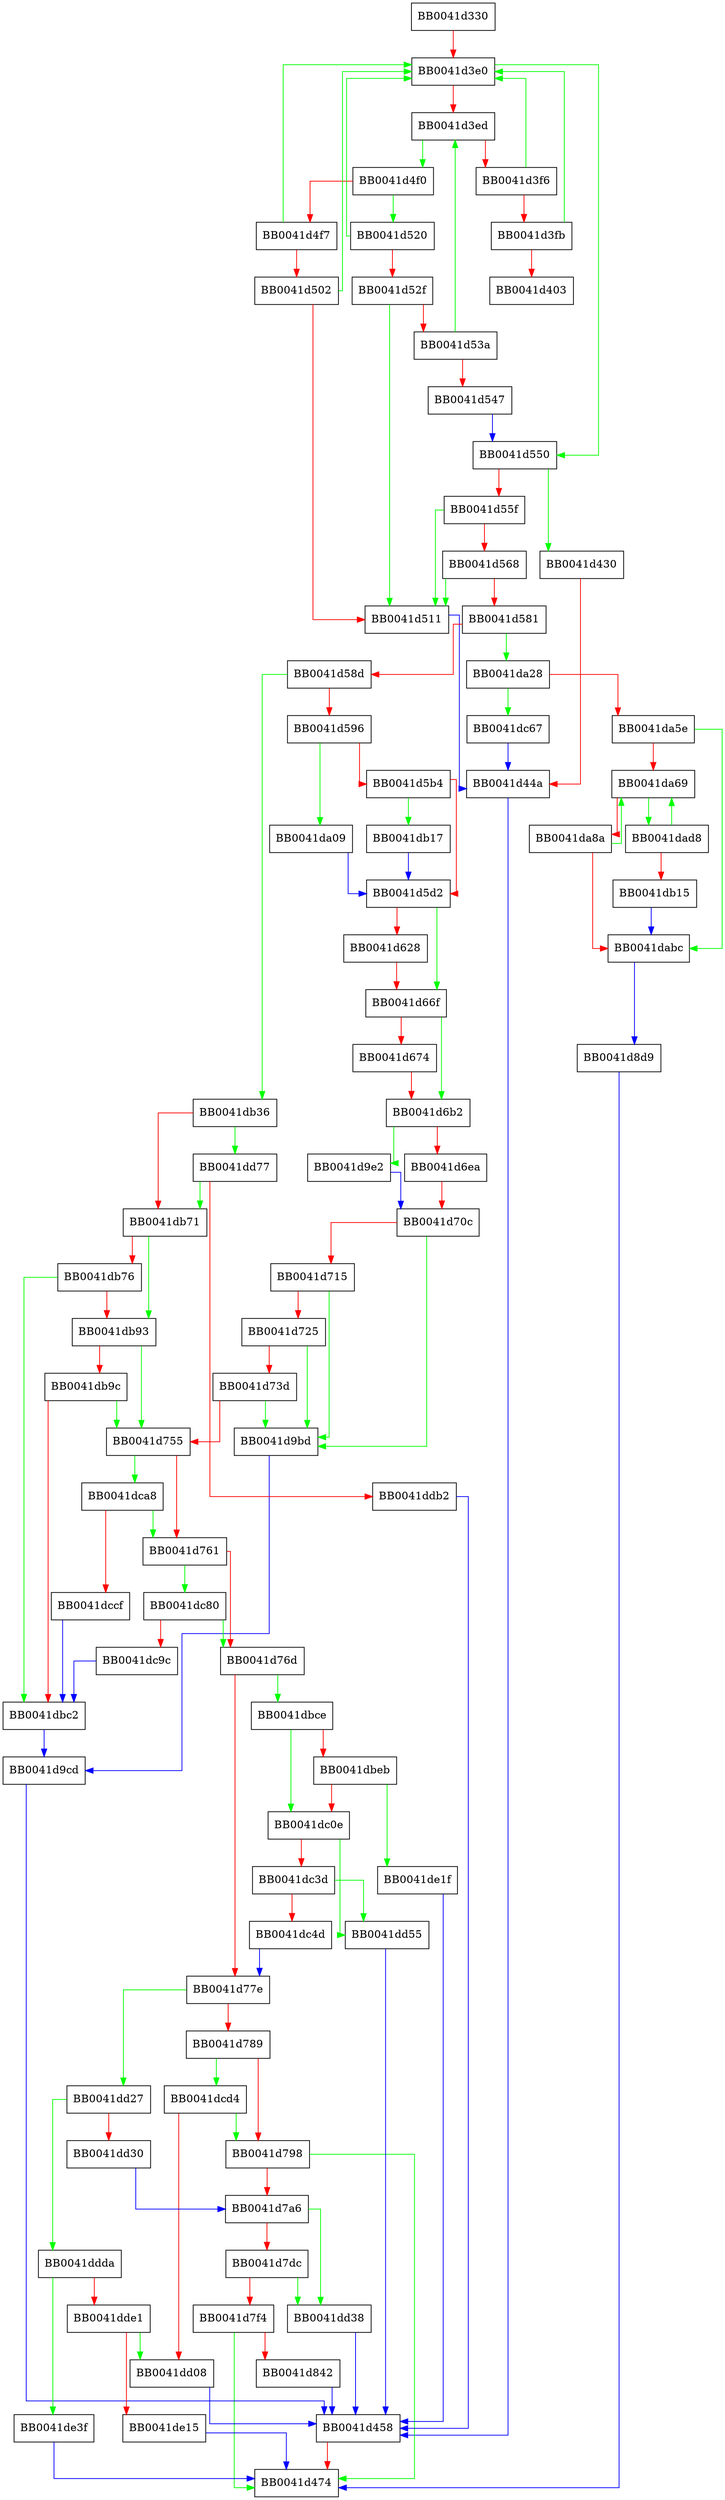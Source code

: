digraph ecparam_main {
  node [shape="box"];
  graph [splines=ortho];
  BB0041d330 -> BB0041d3e0 [color="red"];
  BB0041d3e0 -> BB0041d550 [color="green"];
  BB0041d3e0 -> BB0041d3ed [color="red"];
  BB0041d3ed -> BB0041d4f0 [color="green"];
  BB0041d3ed -> BB0041d3f6 [color="red"];
  BB0041d3f6 -> BB0041d3e0 [color="green"];
  BB0041d3f6 -> BB0041d3fb [color="red"];
  BB0041d3fb -> BB0041d3e0 [color="green"];
  BB0041d3fb -> BB0041d403 [color="red"];
  BB0041d430 -> BB0041d44a [color="red"];
  BB0041d44a -> BB0041d458 [color="blue"];
  BB0041d458 -> BB0041d474 [color="red"];
  BB0041d4f0 -> BB0041d520 [color="green"];
  BB0041d4f0 -> BB0041d4f7 [color="red"];
  BB0041d4f7 -> BB0041d3e0 [color="green"];
  BB0041d4f7 -> BB0041d502 [color="red"];
  BB0041d502 -> BB0041d3e0 [color="green"];
  BB0041d502 -> BB0041d511 [color="red"];
  BB0041d511 -> BB0041d44a [color="blue"];
  BB0041d520 -> BB0041d3e0 [color="green"];
  BB0041d520 -> BB0041d52f [color="red"];
  BB0041d52f -> BB0041d511 [color="green"];
  BB0041d52f -> BB0041d53a [color="red"];
  BB0041d53a -> BB0041d3ed [color="green"];
  BB0041d53a -> BB0041d547 [color="red"];
  BB0041d547 -> BB0041d550 [color="blue"];
  BB0041d550 -> BB0041d430 [color="green"];
  BB0041d550 -> BB0041d55f [color="red"];
  BB0041d55f -> BB0041d511 [color="green"];
  BB0041d55f -> BB0041d568 [color="red"];
  BB0041d568 -> BB0041d511 [color="green"];
  BB0041d568 -> BB0041d581 [color="red"];
  BB0041d581 -> BB0041da28 [color="green"];
  BB0041d581 -> BB0041d58d [color="red"];
  BB0041d58d -> BB0041db36 [color="green"];
  BB0041d58d -> BB0041d596 [color="red"];
  BB0041d596 -> BB0041da09 [color="green"];
  BB0041d596 -> BB0041d5b4 [color="red"];
  BB0041d5b4 -> BB0041db17 [color="green"];
  BB0041d5b4 -> BB0041d5d2 [color="red"];
  BB0041d5d2 -> BB0041d66f [color="green"];
  BB0041d5d2 -> BB0041d628 [color="red"];
  BB0041d628 -> BB0041d66f [color="red"];
  BB0041d66f -> BB0041d6b2 [color="green"];
  BB0041d66f -> BB0041d674 [color="red"];
  BB0041d674 -> BB0041d6b2 [color="red"];
  BB0041d6b2 -> BB0041d9e2 [color="green"];
  BB0041d6b2 -> BB0041d6ea [color="red"];
  BB0041d6ea -> BB0041d70c [color="red"];
  BB0041d70c -> BB0041d9bd [color="green"];
  BB0041d70c -> BB0041d715 [color="red"];
  BB0041d715 -> BB0041d9bd [color="green"];
  BB0041d715 -> BB0041d725 [color="red"];
  BB0041d725 -> BB0041d9bd [color="green"];
  BB0041d725 -> BB0041d73d [color="red"];
  BB0041d73d -> BB0041d9bd [color="green"];
  BB0041d73d -> BB0041d755 [color="red"];
  BB0041d755 -> BB0041dca8 [color="green"];
  BB0041d755 -> BB0041d761 [color="red"];
  BB0041d761 -> BB0041dc80 [color="green"];
  BB0041d761 -> BB0041d76d [color="red"];
  BB0041d76d -> BB0041dbce [color="green"];
  BB0041d76d -> BB0041d77e [color="red"];
  BB0041d77e -> BB0041dd27 [color="green"];
  BB0041d77e -> BB0041d789 [color="red"];
  BB0041d789 -> BB0041dcd4 [color="green"];
  BB0041d789 -> BB0041d798 [color="red"];
  BB0041d798 -> BB0041d474 [color="green"];
  BB0041d798 -> BB0041d7a6 [color="red"];
  BB0041d7a6 -> BB0041dd38 [color="green"];
  BB0041d7a6 -> BB0041d7dc [color="red"];
  BB0041d7dc -> BB0041dd38 [color="green"];
  BB0041d7dc -> BB0041d7f4 [color="red"];
  BB0041d7f4 -> BB0041d474 [color="green"];
  BB0041d7f4 -> BB0041d842 [color="red"];
  BB0041d842 -> BB0041d458 [color="blue"];
  BB0041d8d9 -> BB0041d474 [color="blue"];
  BB0041d9bd -> BB0041d9cd [color="blue"];
  BB0041d9cd -> BB0041d458 [color="blue"];
  BB0041d9e2 -> BB0041d70c [color="blue"];
  BB0041da09 -> BB0041d5d2 [color="blue"];
  BB0041da28 -> BB0041dc67 [color="green"];
  BB0041da28 -> BB0041da5e [color="red"];
  BB0041da5e -> BB0041dabc [color="green"];
  BB0041da5e -> BB0041da69 [color="red"];
  BB0041da69 -> BB0041dad8 [color="green"];
  BB0041da69 -> BB0041da8a [color="red"];
  BB0041da8a -> BB0041da69 [color="green"];
  BB0041da8a -> BB0041dabc [color="red"];
  BB0041dabc -> BB0041d8d9 [color="blue"];
  BB0041dad8 -> BB0041da69 [color="green"];
  BB0041dad8 -> BB0041db15 [color="red"];
  BB0041db15 -> BB0041dabc [color="blue"];
  BB0041db17 -> BB0041d5d2 [color="blue"];
  BB0041db36 -> BB0041dd77 [color="green"];
  BB0041db36 -> BB0041db71 [color="red"];
  BB0041db71 -> BB0041db93 [color="green"];
  BB0041db71 -> BB0041db76 [color="red"];
  BB0041db76 -> BB0041dbc2 [color="green"];
  BB0041db76 -> BB0041db93 [color="red"];
  BB0041db93 -> BB0041d755 [color="green"];
  BB0041db93 -> BB0041db9c [color="red"];
  BB0041db9c -> BB0041d755 [color="green"];
  BB0041db9c -> BB0041dbc2 [color="red"];
  BB0041dbc2 -> BB0041d9cd [color="blue"];
  BB0041dbce -> BB0041dc0e [color="green"];
  BB0041dbce -> BB0041dbeb [color="red"];
  BB0041dbeb -> BB0041de1f [color="green"];
  BB0041dbeb -> BB0041dc0e [color="red"];
  BB0041dc0e -> BB0041dd55 [color="green"];
  BB0041dc0e -> BB0041dc3d [color="red"];
  BB0041dc3d -> BB0041dd55 [color="green"];
  BB0041dc3d -> BB0041dc4d [color="red"];
  BB0041dc4d -> BB0041d77e [color="blue"];
  BB0041dc67 -> BB0041d44a [color="blue"];
  BB0041dc80 -> BB0041d76d [color="green"];
  BB0041dc80 -> BB0041dc9c [color="red"];
  BB0041dc9c -> BB0041dbc2 [color="blue"];
  BB0041dca8 -> BB0041d761 [color="green"];
  BB0041dca8 -> BB0041dccf [color="red"];
  BB0041dccf -> BB0041dbc2 [color="blue"];
  BB0041dcd4 -> BB0041d798 [color="green"];
  BB0041dcd4 -> BB0041dd08 [color="red"];
  BB0041dd08 -> BB0041d458 [color="blue"];
  BB0041dd27 -> BB0041ddda [color="green"];
  BB0041dd27 -> BB0041dd30 [color="red"];
  BB0041dd30 -> BB0041d7a6 [color="blue"];
  BB0041dd38 -> BB0041d458 [color="blue"];
  BB0041dd55 -> BB0041d458 [color="blue"];
  BB0041dd77 -> BB0041db71 [color="green"];
  BB0041dd77 -> BB0041ddb2 [color="red"];
  BB0041ddb2 -> BB0041d458 [color="blue"];
  BB0041ddda -> BB0041de3f [color="green"];
  BB0041ddda -> BB0041dde1 [color="red"];
  BB0041dde1 -> BB0041dd08 [color="green"];
  BB0041dde1 -> BB0041de15 [color="red"];
  BB0041de15 -> BB0041d474 [color="blue"];
  BB0041de1f -> BB0041d458 [color="blue"];
  BB0041de3f -> BB0041d474 [color="blue"];
}